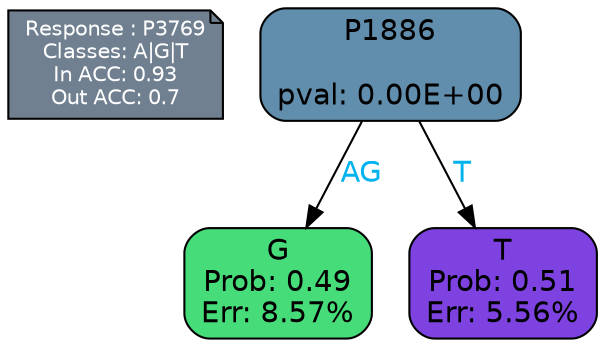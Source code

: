 digraph Tree {
node [shape=box, style="filled, rounded", color="black", fontname=helvetica] ;
graph [ranksep=equally, splines=polylines, bgcolor=transparent, dpi=600] ;
edge [fontname=helvetica] ;
LEGEND [label="Response : P3769
Classes: A|G|T
In ACC: 0.93
Out ACC: 0.7
",shape=note,align=left,style=filled,fillcolor="slategray",fontcolor="white",fontsize=10];1 [label="P1886

pval: 0.00E+00", fillcolor="#628ead"] ;
2 [label="G
Prob: 0.49
Err: 8.57%", fillcolor="#47dc7a"] ;
3 [label="T
Prob: 0.51
Err: 5.56%", fillcolor="#7d42df"] ;
1 -> 2 [label="AG",fontcolor=deepskyblue2] ;
1 -> 3 [label="T",fontcolor=deepskyblue2] ;
{rank = same; 2;3;}{rank = same; LEGEND;1;}}